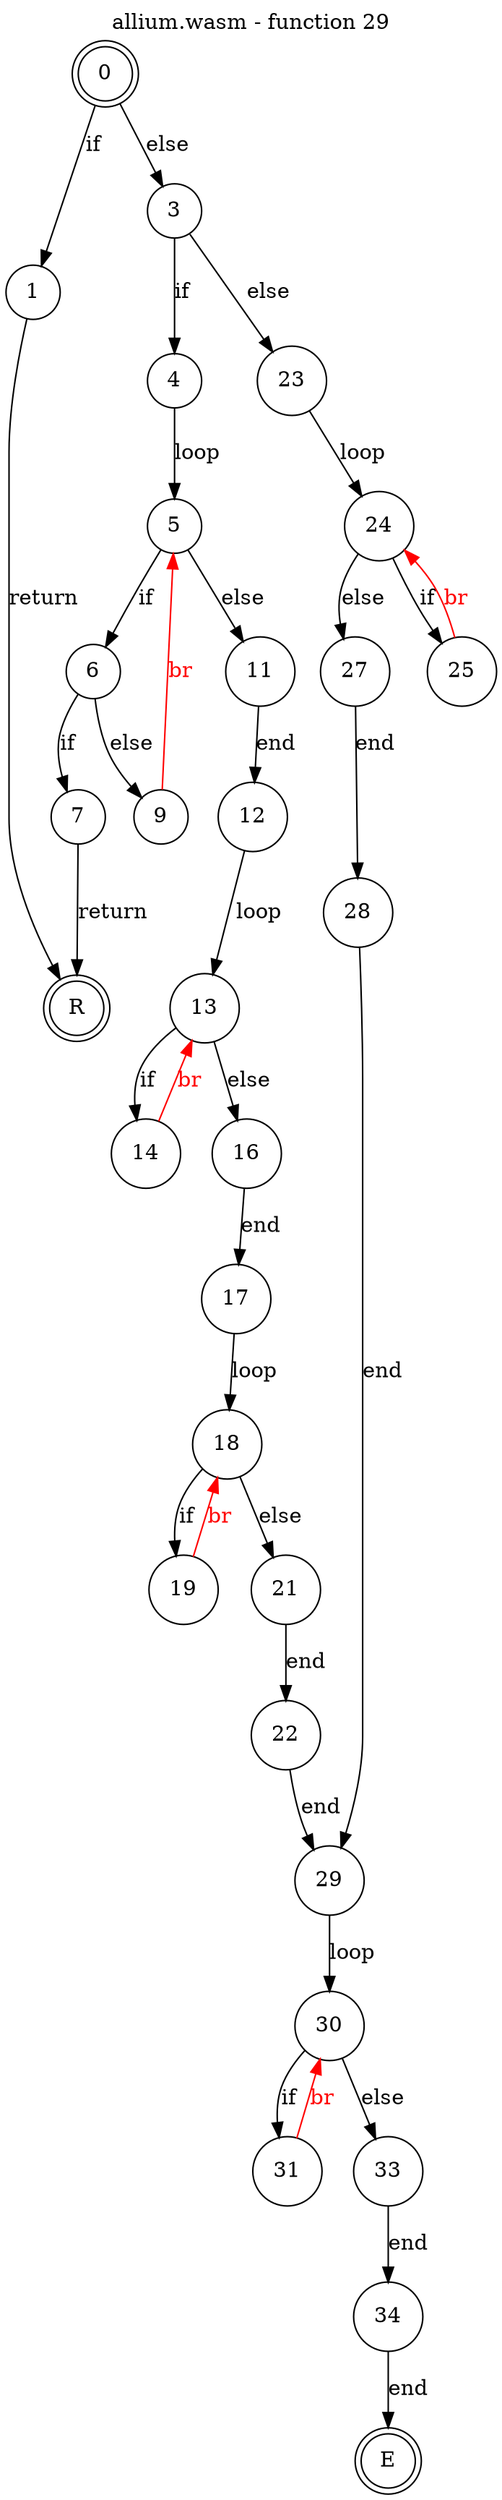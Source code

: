 digraph finite_state_machine {
    label = "allium.wasm - function 29"
    labelloc =  t
    labelfontsize = 16
    labelfontcolor = black
    labelfontname = "Helvetica"
    node [shape = doublecircle]; 0 E R ;
    node [shape = circle];
    0 -> 1[label="if"];
    0 -> 3[label="else"];
    1 -> R[label="return"];
    3 -> 4[label="if"];
    3 -> 23[label="else"];
    4 -> 5[label="loop"];
    5 -> 6[label="if"];
    5 -> 11[label="else"];
    6 -> 7[label="if"];
    6 -> 9[label="else"];
    7 -> R[label="return"];
    9 -> 5[color="red" fontcolor="red" label="br"];
    11 -> 12[label="end"];
    12 -> 13[label="loop"];
    13 -> 14[label="if"];
    13 -> 16[label="else"];
    14 -> 13[color="red" fontcolor="red" label="br"];
    16 -> 17[label="end"];
    17 -> 18[label="loop"];
    18 -> 19[label="if"];
    18 -> 21[label="else"];
    19 -> 18[color="red" fontcolor="red" label="br"];
    21 -> 22[label="end"];
    22 -> 29[label="end"];
    23 -> 24[label="loop"];
    24 -> 25[label="if"];
    24 -> 27[label="else"];
    25 -> 24[color="red" fontcolor="red" label="br"];
    27 -> 28[label="end"];
    28 -> 29[label="end"];
    29 -> 30[label="loop"];
    30 -> 31[label="if"];
    30 -> 33[label="else"];
    31 -> 30[color="red" fontcolor="red" label="br"];
    33 -> 34[label="end"];
    34 -> E[label="end"];
}
